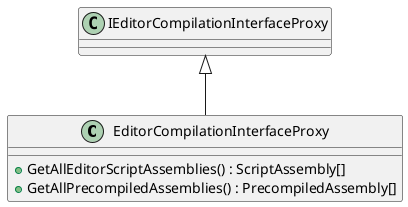 @startuml
class EditorCompilationInterfaceProxy {
    + GetAllEditorScriptAssemblies() : ScriptAssembly[]
    + GetAllPrecompiledAssemblies() : PrecompiledAssembly[]
}
IEditorCompilationInterfaceProxy <|-- EditorCompilationInterfaceProxy
@enduml
